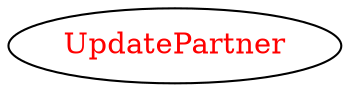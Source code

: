 digraph dependencyGraph {
 concentrate=true;
 ranksep="2.0";
 rankdir="LR"; 
 splines="ortho";
"UpdatePartner" [fontcolor="red"];
}